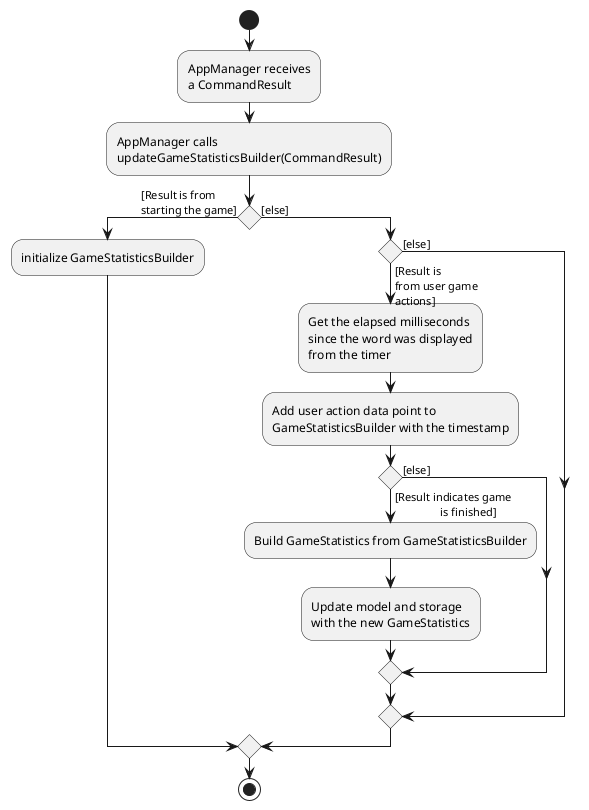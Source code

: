 @startuml
start
:AppManager receives
a CommandResult;

:AppManager calls
updateGameStatisticsBuilder(CommandResult);
    if () then ([Result is from
starting the game])
    :initialize GameStatisticsBuilder;

    else ([else])
        if () then ([Result is
from user game
actions])

        :Get the elapsed milliseconds
        since the word was displayed
        from the timer;

        :Add user action data point to
        GameStatisticsBuilder with the timestamp;

            if () then([Result indicates game
                is finished])
            :Build GameStatistics from GameStatisticsBuilder;

            :Update model and storage
            with the new GameStatistics;

            else ([else])
            endif

        else ([else])
        endif

    endif
stop
@enduml
